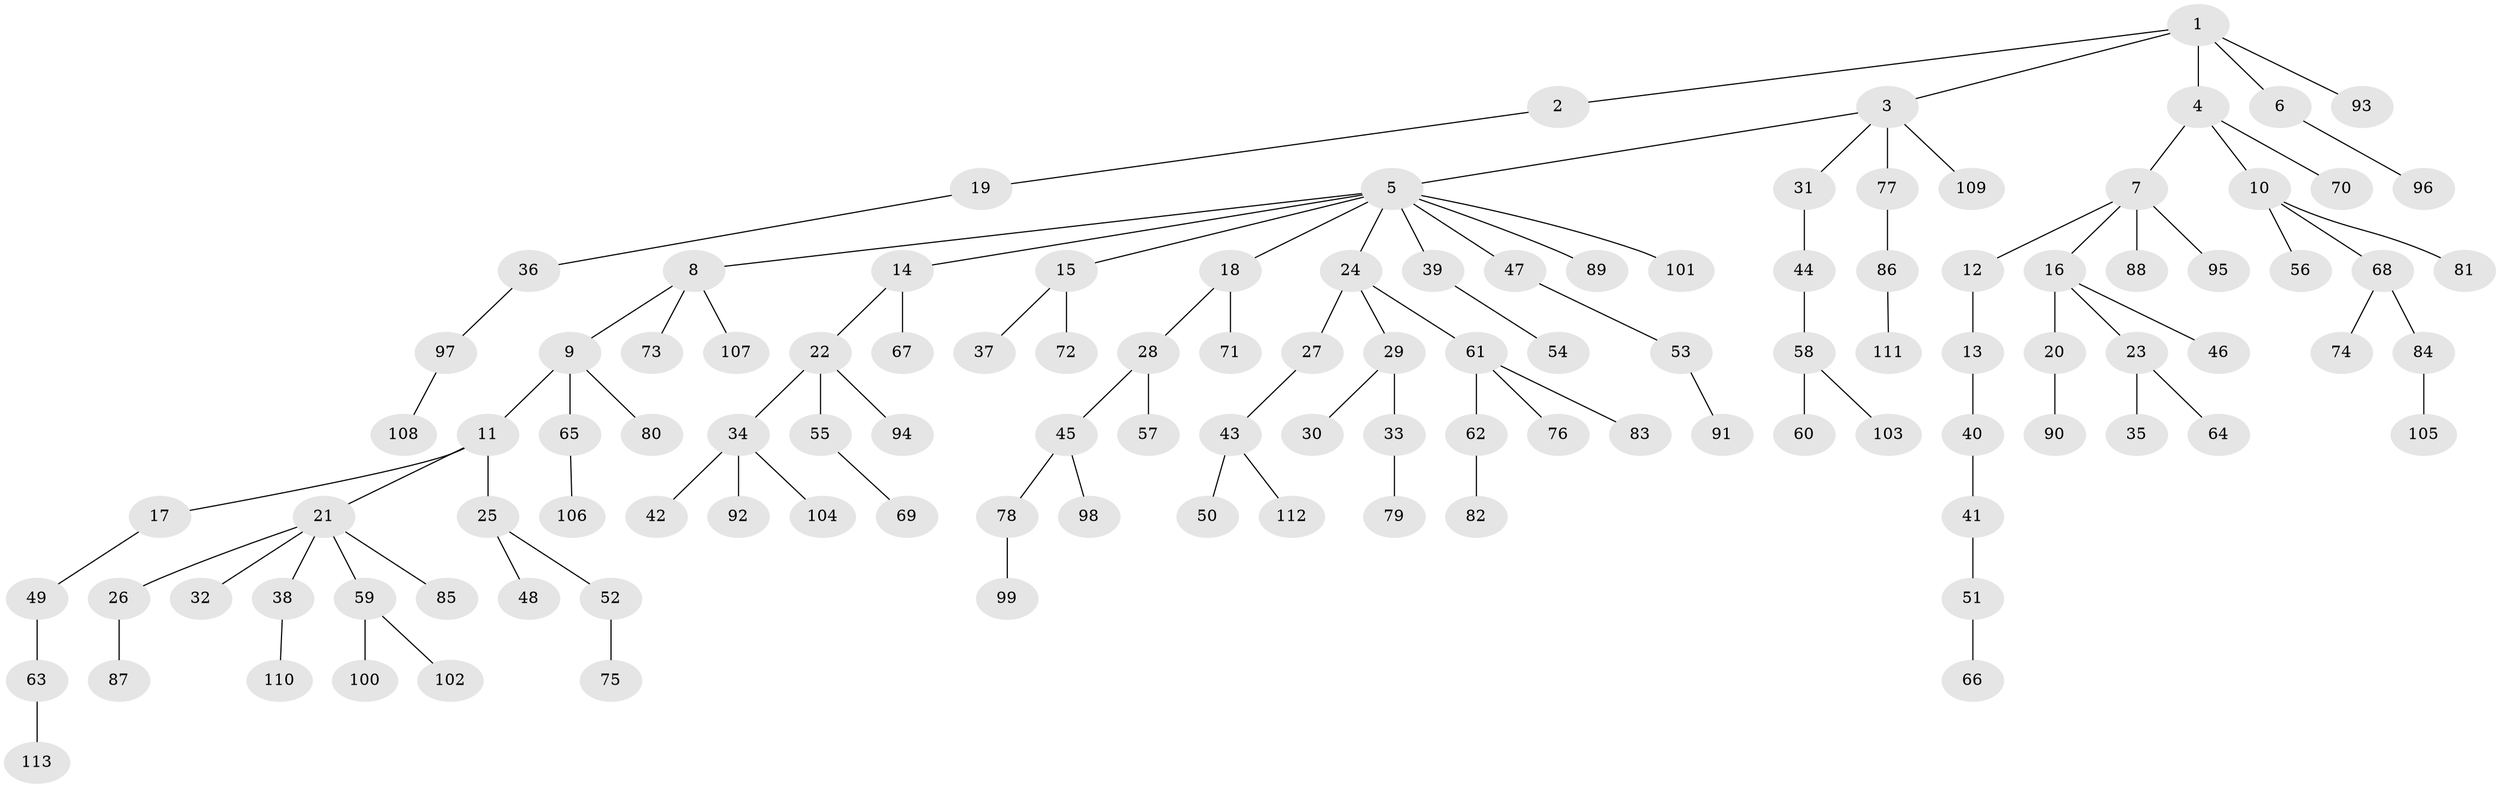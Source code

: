 // Generated by graph-tools (version 1.1) at 2025/36/03/09/25 02:36:59]
// undirected, 113 vertices, 112 edges
graph export_dot {
graph [start="1"]
  node [color=gray90,style=filled];
  1;
  2;
  3;
  4;
  5;
  6;
  7;
  8;
  9;
  10;
  11;
  12;
  13;
  14;
  15;
  16;
  17;
  18;
  19;
  20;
  21;
  22;
  23;
  24;
  25;
  26;
  27;
  28;
  29;
  30;
  31;
  32;
  33;
  34;
  35;
  36;
  37;
  38;
  39;
  40;
  41;
  42;
  43;
  44;
  45;
  46;
  47;
  48;
  49;
  50;
  51;
  52;
  53;
  54;
  55;
  56;
  57;
  58;
  59;
  60;
  61;
  62;
  63;
  64;
  65;
  66;
  67;
  68;
  69;
  70;
  71;
  72;
  73;
  74;
  75;
  76;
  77;
  78;
  79;
  80;
  81;
  82;
  83;
  84;
  85;
  86;
  87;
  88;
  89;
  90;
  91;
  92;
  93;
  94;
  95;
  96;
  97;
  98;
  99;
  100;
  101;
  102;
  103;
  104;
  105;
  106;
  107;
  108;
  109;
  110;
  111;
  112;
  113;
  1 -- 2;
  1 -- 3;
  1 -- 4;
  1 -- 6;
  1 -- 93;
  2 -- 19;
  3 -- 5;
  3 -- 31;
  3 -- 77;
  3 -- 109;
  4 -- 7;
  4 -- 10;
  4 -- 70;
  5 -- 8;
  5 -- 14;
  5 -- 15;
  5 -- 18;
  5 -- 24;
  5 -- 39;
  5 -- 47;
  5 -- 89;
  5 -- 101;
  6 -- 96;
  7 -- 12;
  7 -- 16;
  7 -- 88;
  7 -- 95;
  8 -- 9;
  8 -- 73;
  8 -- 107;
  9 -- 11;
  9 -- 65;
  9 -- 80;
  10 -- 56;
  10 -- 68;
  10 -- 81;
  11 -- 17;
  11 -- 21;
  11 -- 25;
  12 -- 13;
  13 -- 40;
  14 -- 22;
  14 -- 67;
  15 -- 37;
  15 -- 72;
  16 -- 20;
  16 -- 23;
  16 -- 46;
  17 -- 49;
  18 -- 28;
  18 -- 71;
  19 -- 36;
  20 -- 90;
  21 -- 26;
  21 -- 32;
  21 -- 38;
  21 -- 59;
  21 -- 85;
  22 -- 34;
  22 -- 55;
  22 -- 94;
  23 -- 35;
  23 -- 64;
  24 -- 27;
  24 -- 29;
  24 -- 61;
  25 -- 48;
  25 -- 52;
  26 -- 87;
  27 -- 43;
  28 -- 45;
  28 -- 57;
  29 -- 30;
  29 -- 33;
  31 -- 44;
  33 -- 79;
  34 -- 42;
  34 -- 92;
  34 -- 104;
  36 -- 97;
  38 -- 110;
  39 -- 54;
  40 -- 41;
  41 -- 51;
  43 -- 50;
  43 -- 112;
  44 -- 58;
  45 -- 78;
  45 -- 98;
  47 -- 53;
  49 -- 63;
  51 -- 66;
  52 -- 75;
  53 -- 91;
  55 -- 69;
  58 -- 60;
  58 -- 103;
  59 -- 100;
  59 -- 102;
  61 -- 62;
  61 -- 76;
  61 -- 83;
  62 -- 82;
  63 -- 113;
  65 -- 106;
  68 -- 74;
  68 -- 84;
  77 -- 86;
  78 -- 99;
  84 -- 105;
  86 -- 111;
  97 -- 108;
}
